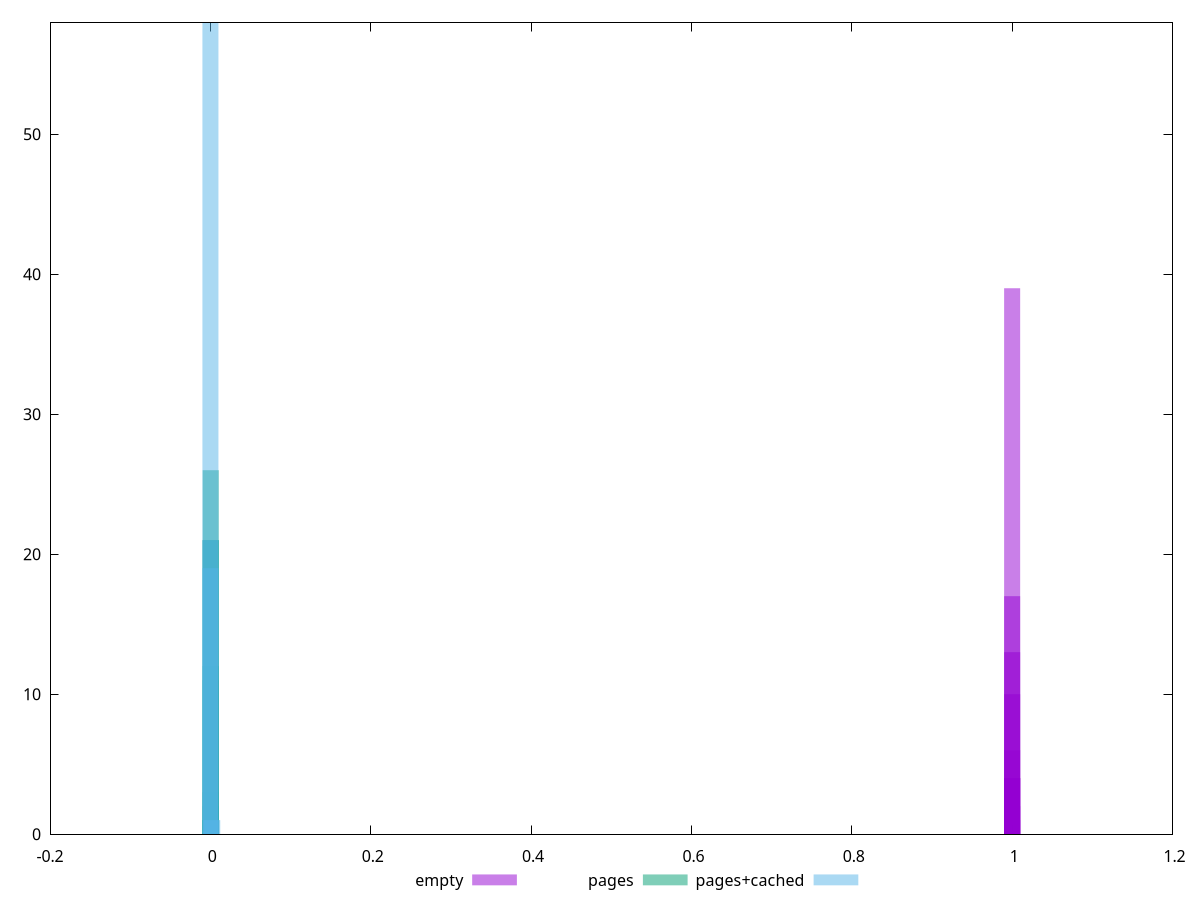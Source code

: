 $_empty <<EOF
0.999999731364619 2
0.9999997873377368 10
0.9999997761431132 39
0.9999997593511779 4
0.9999997705458015 17
0.999999781740425 13
0.9999997929350486 6
0.9999997537538661 1
0.9999997481565543 4
0.9999997649484896 4
EOF
$_pages <<EOF
0.0004198766851821926 12
0.00044786846419433876 21
0.0004338725746882657 11
0.0004618643537004118 26
0.00047586024320648494 21
0.0004058807956761195 3
0.0004898561327125581 2
0.00004198766851821926 1
0.0008957369283886775 1
0.0008817410388826044 1
0.0003918849061700464 1
EOF
$_pagesCached <<EOF
0.0010987643426186302 1
0.002326795078486511 1
0.00016158299156156326 21
0.00009694979493693795 58
0.0001938995898738759 19
EOF
set key outside below
set terminal pngcairo
set output "report_00004_2020-11-02T20-21-41.718Z/largest-contentful-paint/largest-contentful-paint_empty_pages_pages+cached+hist.png"
set boxwidth 0.019999156105330606
set style fill transparent solid 0.5 noborder
set yrange [0:58]
plot $_empty title "empty" with boxes ,$_pages title "pages" with boxes ,$_pagesCached title "pages+cached" with boxes ,